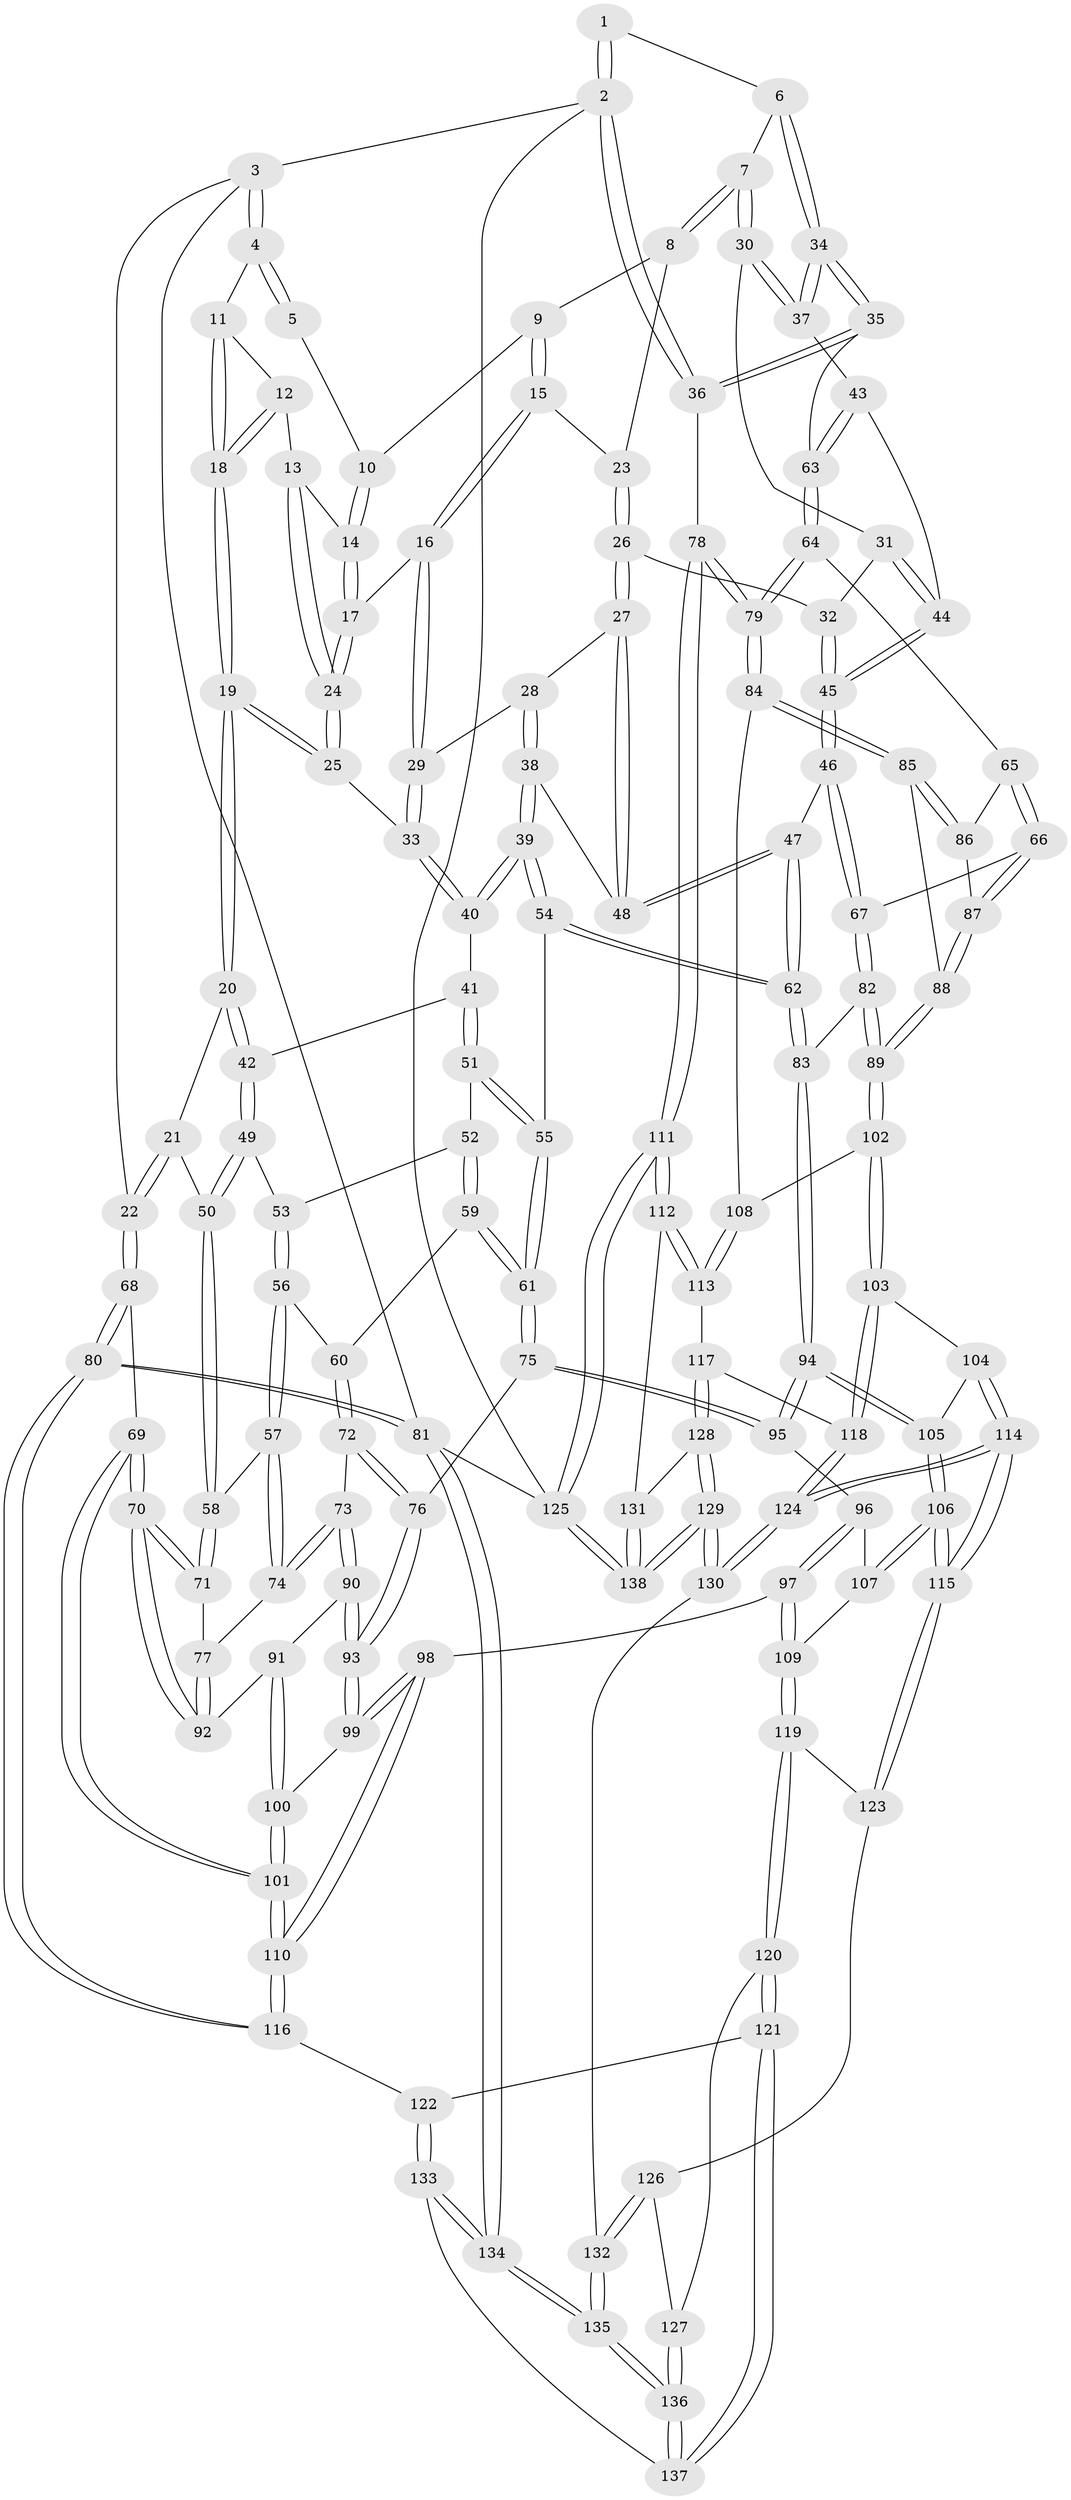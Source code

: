 // Generated by graph-tools (version 1.1) at 2025/51/03/09/25 03:51:08]
// undirected, 138 vertices, 342 edges
graph export_dot {
graph [start="1"]
  node [color=gray90,style=filled];
  1 [pos="+0.6698722736420127+0"];
  2 [pos="+1+0"];
  3 [pos="+0+0"];
  4 [pos="+0+0"];
  5 [pos="+0.4949648383408265+0"];
  6 [pos="+0.8356450851489198+0.14297138695709133"];
  7 [pos="+0.8186340566434923+0.15534569155333053"];
  8 [pos="+0.7198224431383294+0.11914718183215796"];
  9 [pos="+0.532634579751239+0"];
  10 [pos="+0.4948289230833808+0"];
  11 [pos="+0.24722301950446474+0.059084742910109025"];
  12 [pos="+0.3529751790198772+0.09238210668321073"];
  13 [pos="+0.37749118466365944+0.0730266135583201"];
  14 [pos="+0.42986566816425276+0"];
  15 [pos="+0.5583810691242274+0.05167088998331368"];
  16 [pos="+0.5198122716777923+0.19553679878168065"];
  17 [pos="+0.46931392605600425+0.17630325190124188"];
  18 [pos="+0.26241947133068333+0.177601910762314"];
  19 [pos="+0.24699217598721848+0.19553201477747736"];
  20 [pos="+0.2405467460187083+0.2000450626551272"];
  21 [pos="+0.17635569815668817+0.20259976014003692"];
  22 [pos="+0+0"];
  23 [pos="+0.6211515558704273+0.14561088134603628"];
  24 [pos="+0.4158626082204254+0.20193427281909437"];
  25 [pos="+0.41230473834893233+0.22456610487768078"];
  26 [pos="+0.6433811032052181+0.23145896501151286"];
  27 [pos="+0.6395369670516179+0.2355971343898039"];
  28 [pos="+0.5391040271188108+0.23712987136113803"];
  29 [pos="+0.5265186293803871+0.22564568957819045"];
  30 [pos="+0.7870109204692405+0.19877531005759955"];
  31 [pos="+0.7695682815489698+0.2139563604266191"];
  32 [pos="+0.7691615506383283+0.21424112480005705"];
  33 [pos="+0.42271010082509686+0.2505691034473101"];
  34 [pos="+1+0.14391155152824997"];
  35 [pos="+1+0.14071199100433285"];
  36 [pos="+1+0.12403295959699391"];
  37 [pos="+0.8677145666325379+0.3404361876703121"];
  38 [pos="+0.5134842710905708+0.34830325677446744"];
  39 [pos="+0.48544811021649037+0.3766287444386613"];
  40 [pos="+0.4183564502726613+0.26958725916877785"];
  41 [pos="+0.3216318480472223+0.31111080677457364"];
  42 [pos="+0.3215048858027091+0.31100002932746323"];
  43 [pos="+0.8506780615520321+0.3684985387306557"];
  44 [pos="+0.8331436389555972+0.3724678303087002"];
  45 [pos="+0.7292271983425832+0.417061483707431"];
  46 [pos="+0.7267346174693404+0.41979739329261145"];
  47 [pos="+0.6965225179688055+0.4144787560270457"];
  48 [pos="+0.6360008149361976+0.3258528966670247"];
  49 [pos="+0.2170880766067606+0.35701290798641583"];
  50 [pos="+0.15030351183543383+0.34863444774443675"];
  51 [pos="+0.3278135816630048+0.34359990522152406"];
  52 [pos="+0.3070304428520165+0.3678181946504547"];
  53 [pos="+0.24084849919379459+0.37025127615259606"];
  54 [pos="+0.46836474030998+0.44706243111889893"];
  55 [pos="+0.45629126952284266+0.4518220154156592"];
  56 [pos="+0.2745272484751576+0.4350935296705469"];
  57 [pos="+0.20284401885580497+0.4462792027794554"];
  58 [pos="+0.12171512646354858+0.396775564378299"];
  59 [pos="+0.2779913185032745+0.43435756297630546"];
  60 [pos="+0.27507867396701763+0.43514514135760207"];
  61 [pos="+0.4097828337319186+0.49716853928788624"];
  62 [pos="+0.5543005587144971+0.4864179424201295"];
  63 [pos="+0.9124881221916687+0.43220305746150367"];
  64 [pos="+0.9129734305737714+0.4705555920599928"];
  65 [pos="+0.8856436860121394+0.48152595252402464"];
  66 [pos="+0.7801625641842796+0.48329874437303544"];
  67 [pos="+0.7430842279658743+0.45360663840596405"];
  68 [pos="+0+0.5033463163496761"];
  69 [pos="+0+0.5050494246549588"];
  70 [pos="+0+0.5008349305924854"];
  71 [pos="+0.03285272868684169+0.4424905817211962"];
  72 [pos="+0.269007910719842+0.5217215197731072"];
  73 [pos="+0.2228060453945136+0.523773611456452"];
  74 [pos="+0.2200912677244911+0.5209590977060763"];
  75 [pos="+0.38383910418963946+0.5517171981055662"];
  76 [pos="+0.3514648239753422+0.5590138943291348"];
  77 [pos="+0.18545377131762214+0.5260654352716124"];
  78 [pos="+1+0.6133655564609863"];
  79 [pos="+1+0.6000434468982843"];
  80 [pos="+0+1"];
  81 [pos="+0+1"];
  82 [pos="+0.6818737306091988+0.59419122959947"];
  83 [pos="+0.5923189528633346+0.5947270620910692"];
  84 [pos="+0.9740308902210375+0.6275374938969596"];
  85 [pos="+0.8974473142818659+0.6202494774924726"];
  86 [pos="+0.8730348613097825+0.528618856290712"];
  87 [pos="+0.8068886178727458+0.574268904602685"];
  88 [pos="+0.8122664187746018+0.6283444795113042"];
  89 [pos="+0.772004816035854+0.6670807216319528"];
  90 [pos="+0.21757751946363296+0.5694423313872167"];
  91 [pos="+0.12545005532825598+0.600716894994463"];
  92 [pos="+0.11629150719626959+0.5945733261629568"];
  93 [pos="+0.2630677356559633+0.6287007399067498"];
  94 [pos="+0.5665566223220081+0.6481714551955639"];
  95 [pos="+0.3988416699971794+0.5884726303747376"];
  96 [pos="+0.3984961392132297+0.6190806896061269"];
  97 [pos="+0.27774055823731275+0.7351254005717672"];
  98 [pos="+0.2762824285266593+0.7343077944337575"];
  99 [pos="+0.25143842010432327+0.6608913270029056"];
  100 [pos="+0.15665763978670058+0.6465412230720187"];
  101 [pos="+0.11188405821419709+0.7789523620808251"];
  102 [pos="+0.7652209409246826+0.7128724575947146"];
  103 [pos="+0.757251021518581+0.7303581057697344"];
  104 [pos="+0.6762161244827986+0.7331558801153346"];
  105 [pos="+0.565867441501969+0.6592566816382311"];
  106 [pos="+0.4775523631147094+0.7892404419035096"];
  107 [pos="+0.4174314738320748+0.6738423999221387"];
  108 [pos="+0.9021082495004235+0.7313678699957432"];
  109 [pos="+0.27869591953671263+0.7360779344857576"];
  110 [pos="+0.1179899653989094+0.7947550140053672"];
  111 [pos="+1+0.8085818997905658"];
  112 [pos="+1+0.8608861670871395"];
  113 [pos="+0.920874298963425+0.8189251133583648"];
  114 [pos="+0.5289711324171674+0.8918972893194776"];
  115 [pos="+0.47260120550740115+0.816535730179172"];
  116 [pos="+0.11354458176688924+0.8141508602042736"];
  117 [pos="+0.7920948769299239+0.830038024247149"];
  118 [pos="+0.776505361738065+0.8184635362711729"];
  119 [pos="+0.31790757892132093+0.7823810690285695"];
  120 [pos="+0.24336714287558645+0.8850331192039553"];
  121 [pos="+0.22065434427042818+0.8927066301720561"];
  122 [pos="+0.12461154084941932+0.8342078581543753"];
  123 [pos="+0.4092304551451532+0.8157214583569844"];
  124 [pos="+0.5569194247818656+0.9594560244717448"];
  125 [pos="+1+1"];
  126 [pos="+0.3365288056216385+0.9026836668947267"];
  127 [pos="+0.2932040872642055+0.9110882115417206"];
  128 [pos="+0.8096218224403202+0.8940446288167535"];
  129 [pos="+0.6908280280790913+1"];
  130 [pos="+0.5583943256269341+1"];
  131 [pos="+0.9233179423621596+0.9557400457975123"];
  132 [pos="+0.4125503441041702+1"];
  133 [pos="+0.10096766835437343+0.9783410055195727"];
  134 [pos="+0+1"];
  135 [pos="+0.35649892967803665+1"];
  136 [pos="+0.31635563814825324+1"];
  137 [pos="+0.21635405537430383+0.9574579311876483"];
  138 [pos="+0.8207100599460222+1"];
  1 -- 2;
  1 -- 2;
  1 -- 6;
  2 -- 3;
  2 -- 36;
  2 -- 36;
  2 -- 125;
  3 -- 4;
  3 -- 4;
  3 -- 22;
  3 -- 81;
  4 -- 5;
  4 -- 5;
  4 -- 11;
  5 -- 10;
  6 -- 7;
  6 -- 34;
  6 -- 34;
  7 -- 8;
  7 -- 8;
  7 -- 30;
  7 -- 30;
  8 -- 9;
  8 -- 23;
  9 -- 10;
  9 -- 15;
  9 -- 15;
  10 -- 14;
  10 -- 14;
  11 -- 12;
  11 -- 18;
  11 -- 18;
  12 -- 13;
  12 -- 18;
  12 -- 18;
  13 -- 14;
  13 -- 24;
  13 -- 24;
  14 -- 17;
  14 -- 17;
  15 -- 16;
  15 -- 16;
  15 -- 23;
  16 -- 17;
  16 -- 29;
  16 -- 29;
  17 -- 24;
  17 -- 24;
  18 -- 19;
  18 -- 19;
  19 -- 20;
  19 -- 20;
  19 -- 25;
  19 -- 25;
  20 -- 21;
  20 -- 42;
  20 -- 42;
  21 -- 22;
  21 -- 22;
  21 -- 50;
  22 -- 68;
  22 -- 68;
  23 -- 26;
  23 -- 26;
  24 -- 25;
  24 -- 25;
  25 -- 33;
  26 -- 27;
  26 -- 27;
  26 -- 32;
  27 -- 28;
  27 -- 48;
  27 -- 48;
  28 -- 29;
  28 -- 38;
  28 -- 38;
  29 -- 33;
  29 -- 33;
  30 -- 31;
  30 -- 37;
  30 -- 37;
  31 -- 32;
  31 -- 44;
  31 -- 44;
  32 -- 45;
  32 -- 45;
  33 -- 40;
  33 -- 40;
  34 -- 35;
  34 -- 35;
  34 -- 37;
  34 -- 37;
  35 -- 36;
  35 -- 36;
  35 -- 63;
  36 -- 78;
  37 -- 43;
  38 -- 39;
  38 -- 39;
  38 -- 48;
  39 -- 40;
  39 -- 40;
  39 -- 54;
  39 -- 54;
  40 -- 41;
  41 -- 42;
  41 -- 51;
  41 -- 51;
  42 -- 49;
  42 -- 49;
  43 -- 44;
  43 -- 63;
  43 -- 63;
  44 -- 45;
  44 -- 45;
  45 -- 46;
  45 -- 46;
  46 -- 47;
  46 -- 67;
  46 -- 67;
  47 -- 48;
  47 -- 48;
  47 -- 62;
  47 -- 62;
  49 -- 50;
  49 -- 50;
  49 -- 53;
  50 -- 58;
  50 -- 58;
  51 -- 52;
  51 -- 55;
  51 -- 55;
  52 -- 53;
  52 -- 59;
  52 -- 59;
  53 -- 56;
  53 -- 56;
  54 -- 55;
  54 -- 62;
  54 -- 62;
  55 -- 61;
  55 -- 61;
  56 -- 57;
  56 -- 57;
  56 -- 60;
  57 -- 58;
  57 -- 74;
  57 -- 74;
  58 -- 71;
  58 -- 71;
  59 -- 60;
  59 -- 61;
  59 -- 61;
  60 -- 72;
  60 -- 72;
  61 -- 75;
  61 -- 75;
  62 -- 83;
  62 -- 83;
  63 -- 64;
  63 -- 64;
  64 -- 65;
  64 -- 79;
  64 -- 79;
  65 -- 66;
  65 -- 66;
  65 -- 86;
  66 -- 67;
  66 -- 87;
  66 -- 87;
  67 -- 82;
  67 -- 82;
  68 -- 69;
  68 -- 80;
  68 -- 80;
  69 -- 70;
  69 -- 70;
  69 -- 101;
  69 -- 101;
  70 -- 71;
  70 -- 71;
  70 -- 92;
  70 -- 92;
  71 -- 77;
  72 -- 73;
  72 -- 76;
  72 -- 76;
  73 -- 74;
  73 -- 74;
  73 -- 90;
  73 -- 90;
  74 -- 77;
  75 -- 76;
  75 -- 95;
  75 -- 95;
  76 -- 93;
  76 -- 93;
  77 -- 92;
  77 -- 92;
  78 -- 79;
  78 -- 79;
  78 -- 111;
  78 -- 111;
  79 -- 84;
  79 -- 84;
  80 -- 81;
  80 -- 81;
  80 -- 116;
  80 -- 116;
  81 -- 134;
  81 -- 134;
  81 -- 125;
  82 -- 83;
  82 -- 89;
  82 -- 89;
  83 -- 94;
  83 -- 94;
  84 -- 85;
  84 -- 85;
  84 -- 108;
  85 -- 86;
  85 -- 86;
  85 -- 88;
  86 -- 87;
  87 -- 88;
  87 -- 88;
  88 -- 89;
  88 -- 89;
  89 -- 102;
  89 -- 102;
  90 -- 91;
  90 -- 93;
  90 -- 93;
  91 -- 92;
  91 -- 100;
  91 -- 100;
  93 -- 99;
  93 -- 99;
  94 -- 95;
  94 -- 95;
  94 -- 105;
  94 -- 105;
  95 -- 96;
  96 -- 97;
  96 -- 97;
  96 -- 107;
  97 -- 98;
  97 -- 109;
  97 -- 109;
  98 -- 99;
  98 -- 99;
  98 -- 110;
  98 -- 110;
  99 -- 100;
  100 -- 101;
  100 -- 101;
  101 -- 110;
  101 -- 110;
  102 -- 103;
  102 -- 103;
  102 -- 108;
  103 -- 104;
  103 -- 118;
  103 -- 118;
  104 -- 105;
  104 -- 114;
  104 -- 114;
  105 -- 106;
  105 -- 106;
  106 -- 107;
  106 -- 107;
  106 -- 115;
  106 -- 115;
  107 -- 109;
  108 -- 113;
  108 -- 113;
  109 -- 119;
  109 -- 119;
  110 -- 116;
  110 -- 116;
  111 -- 112;
  111 -- 112;
  111 -- 125;
  111 -- 125;
  112 -- 113;
  112 -- 113;
  112 -- 131;
  113 -- 117;
  114 -- 115;
  114 -- 115;
  114 -- 124;
  114 -- 124;
  115 -- 123;
  115 -- 123;
  116 -- 122;
  117 -- 118;
  117 -- 128;
  117 -- 128;
  118 -- 124;
  118 -- 124;
  119 -- 120;
  119 -- 120;
  119 -- 123;
  120 -- 121;
  120 -- 121;
  120 -- 127;
  121 -- 122;
  121 -- 137;
  121 -- 137;
  122 -- 133;
  122 -- 133;
  123 -- 126;
  124 -- 130;
  124 -- 130;
  125 -- 138;
  125 -- 138;
  126 -- 127;
  126 -- 132;
  126 -- 132;
  127 -- 136;
  127 -- 136;
  128 -- 129;
  128 -- 129;
  128 -- 131;
  129 -- 130;
  129 -- 130;
  129 -- 138;
  129 -- 138;
  130 -- 132;
  131 -- 138;
  131 -- 138;
  132 -- 135;
  132 -- 135;
  133 -- 134;
  133 -- 134;
  133 -- 137;
  134 -- 135;
  134 -- 135;
  135 -- 136;
  135 -- 136;
  136 -- 137;
  136 -- 137;
}
